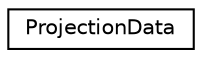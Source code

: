 digraph "Graphical Class Hierarchy"
{
  edge [fontname="Helvetica",fontsize="10",labelfontname="Helvetica",labelfontsize="10"];
  node [fontname="Helvetica",fontsize="10",shape=record];
  rankdir="LR";
  Node0 [label="ProjectionData",height=0.2,width=0.4,color="black", fillcolor="white", style="filled",URL="$structProjectionData.html"];
}
